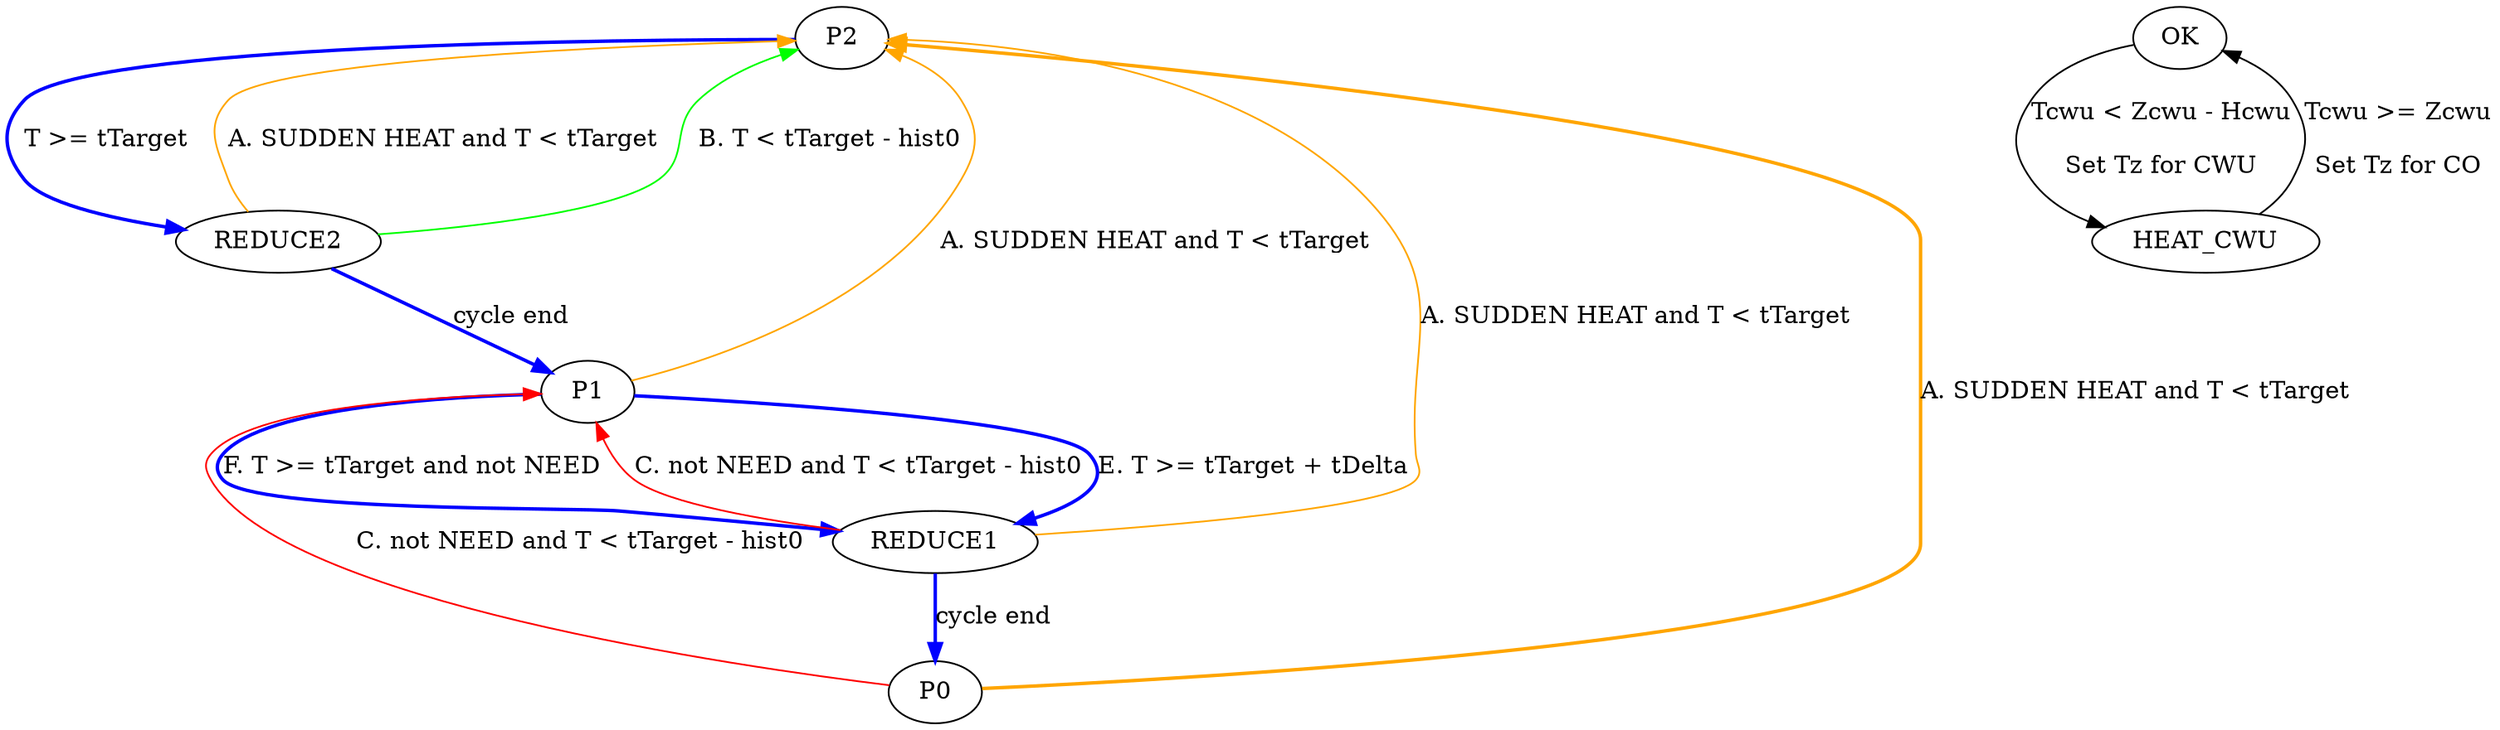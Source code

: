digraph G {

HEAT [label="P2"]
COOLOFF [label="P1"]
MAINTAIN [label="P0"]

HEAT->REDUCE2 [label="T >= tTarget", style=bold, color=blue]

REDUCE2 -> COOLOFF [label="cycle end",style=bold, color=blue]


REDUCE2 -> HEAT [label="A. SUDDEN HEAT and T < tTarget", color=orange]
REDUCE2 -> HEAT [label="B. T < tTarget - hist0", color=green]

COOLOFF->REDUCE1 [label="E. T >= tTarget + tDelta", style=bold, color=blue]
COOLOFF->REDUCE1 [label="F. T >= tTarget and not NEED", style=bold, color=blue]

REDUCE1 -> MAINTAIN [label="cycle end", style=bold, color=blue]


REDUCE1 -> HEAT [label="A. SUDDEN HEAT and T < tTarget", color=orange]
//REDUCE1 -> HEAT [label="B. T <= tTarget - hist0", color=green]
REDUCE1 -> COOLOFF [label="C. not NEED and T < tTarget - hist0", color=red]

//REDUCE1 -> COOLOFF [label="2. NEED and T<tTarget"]

COOLOFF -> HEAT [label="A. SUDDEN HEAT and T < tTarget", color=orange]
//COOLOFF->HEAT [label="B. T <= tTarget - hist0", color=green]

//HEAT -> REDUCE1 [label="1. T > tTarget + tDelta", color=green]
MAINTAIN -> HEAT [label="A. SUDDEN HEAT and T < tTarget", style=bold, color=orange]
//MAINTAIN -> HEAT [label="B. T <= tTarget - hist0", style=bold, color=green]
MAINTAIN -> COOLOFF[label="C. not NEED and T < tTarget - hist0", color=red]

//MAINTAIN -> COOLOFF [label="NEED and T between tTarget - hist0 and tTarget", style=bold, color=darkgreen]



subgraph CWU {
    OK -> HEAT_CWU [label="Tcwu < Zcwu - Hcwu\r\nSet Tz for CWU"]
    HEAT_CWU -> OK [label="Tcwu >= Zcwu\r\nSet Tz for CO"]
    
}



}
